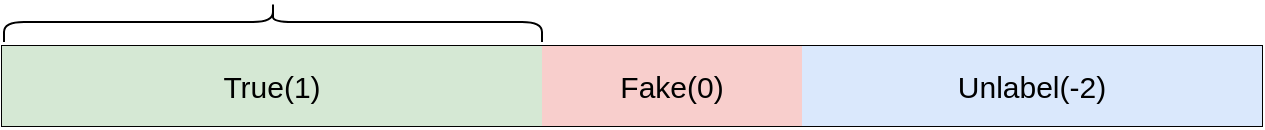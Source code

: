 <mxfile version="20.3.0" type="github">
  <diagram id="ouA3MOxQzRfjYVpWQLvX" name="第 1 页">
    <mxGraphModel dx="1796" dy="642" grid="0" gridSize="10" guides="1" tooltips="1" connect="1" arrows="1" fold="1" page="1" pageScale="1" pageWidth="2339" pageHeight="3300" math="0" shadow="0">
      <root>
        <mxCell id="0" />
        <mxCell id="1" parent="0" />
        <mxCell id="jdSQazr9PwTsx0irfd7z-2" value="" style="shape=table;html=1;whiteSpace=wrap;startSize=0;container=1;collapsible=0;childLayout=tableLayout;" vertex="1" parent="1">
          <mxGeometry x="310" y="400" width="630" height="40" as="geometry" />
        </mxCell>
        <mxCell id="jdSQazr9PwTsx0irfd7z-3" value="" style="shape=tableRow;horizontal=0;startSize=0;swimlaneHead=0;swimlaneBody=0;top=0;left=0;bottom=0;right=0;collapsible=0;dropTarget=0;fillColor=none;points=[[0,0.5],[1,0.5]];portConstraint=eastwest;" vertex="1" parent="jdSQazr9PwTsx0irfd7z-2">
          <mxGeometry width="630" height="40" as="geometry" />
        </mxCell>
        <mxCell id="jdSQazr9PwTsx0irfd7z-4" value="&lt;font style=&quot;font-size: 15px;&quot;&gt;True(1)&lt;/font&gt;" style="shape=partialRectangle;html=1;whiteSpace=wrap;connectable=0;fillColor=#d5e8d4;top=0;left=0;bottom=0;right=0;overflow=hidden;strokeColor=#82b366;" vertex="1" parent="jdSQazr9PwTsx0irfd7z-3">
          <mxGeometry width="270" height="40" as="geometry">
            <mxRectangle width="270" height="40" as="alternateBounds" />
          </mxGeometry>
        </mxCell>
        <mxCell id="jdSQazr9PwTsx0irfd7z-15" value="&lt;font style=&quot;font-size: 15px;&quot;&gt;Fake(0)&lt;/font&gt;" style="shape=partialRectangle;html=1;whiteSpace=wrap;connectable=0;fillColor=#f8cecc;top=0;left=0;bottom=0;right=0;overflow=hidden;strokeColor=#b85450;" vertex="1" parent="jdSQazr9PwTsx0irfd7z-3">
          <mxGeometry x="270" width="130" height="40" as="geometry">
            <mxRectangle width="130" height="40" as="alternateBounds" />
          </mxGeometry>
        </mxCell>
        <mxCell id="jdSQazr9PwTsx0irfd7z-18" value="&lt;font style=&quot;font-size: 15px;&quot;&gt;Unlabel(-2)&lt;/font&gt;" style="shape=partialRectangle;html=1;whiteSpace=wrap;connectable=0;fillColor=#dae8fc;top=0;left=0;bottom=0;right=0;overflow=hidden;strokeColor=#6c8ebf;" vertex="1" parent="jdSQazr9PwTsx0irfd7z-3">
          <mxGeometry x="400" width="230" height="40" as="geometry">
            <mxRectangle width="230" height="40" as="alternateBounds" />
          </mxGeometry>
        </mxCell>
        <mxCell id="jdSQazr9PwTsx0irfd7z-21" value="" style="shape=curlyBracket;whiteSpace=wrap;html=1;rounded=1;flipH=1;fontSize=15;rotation=-90;" vertex="1" parent="1">
          <mxGeometry x="435.5" y="253.5" width="20" height="269" as="geometry" />
        </mxCell>
      </root>
    </mxGraphModel>
  </diagram>
</mxfile>
